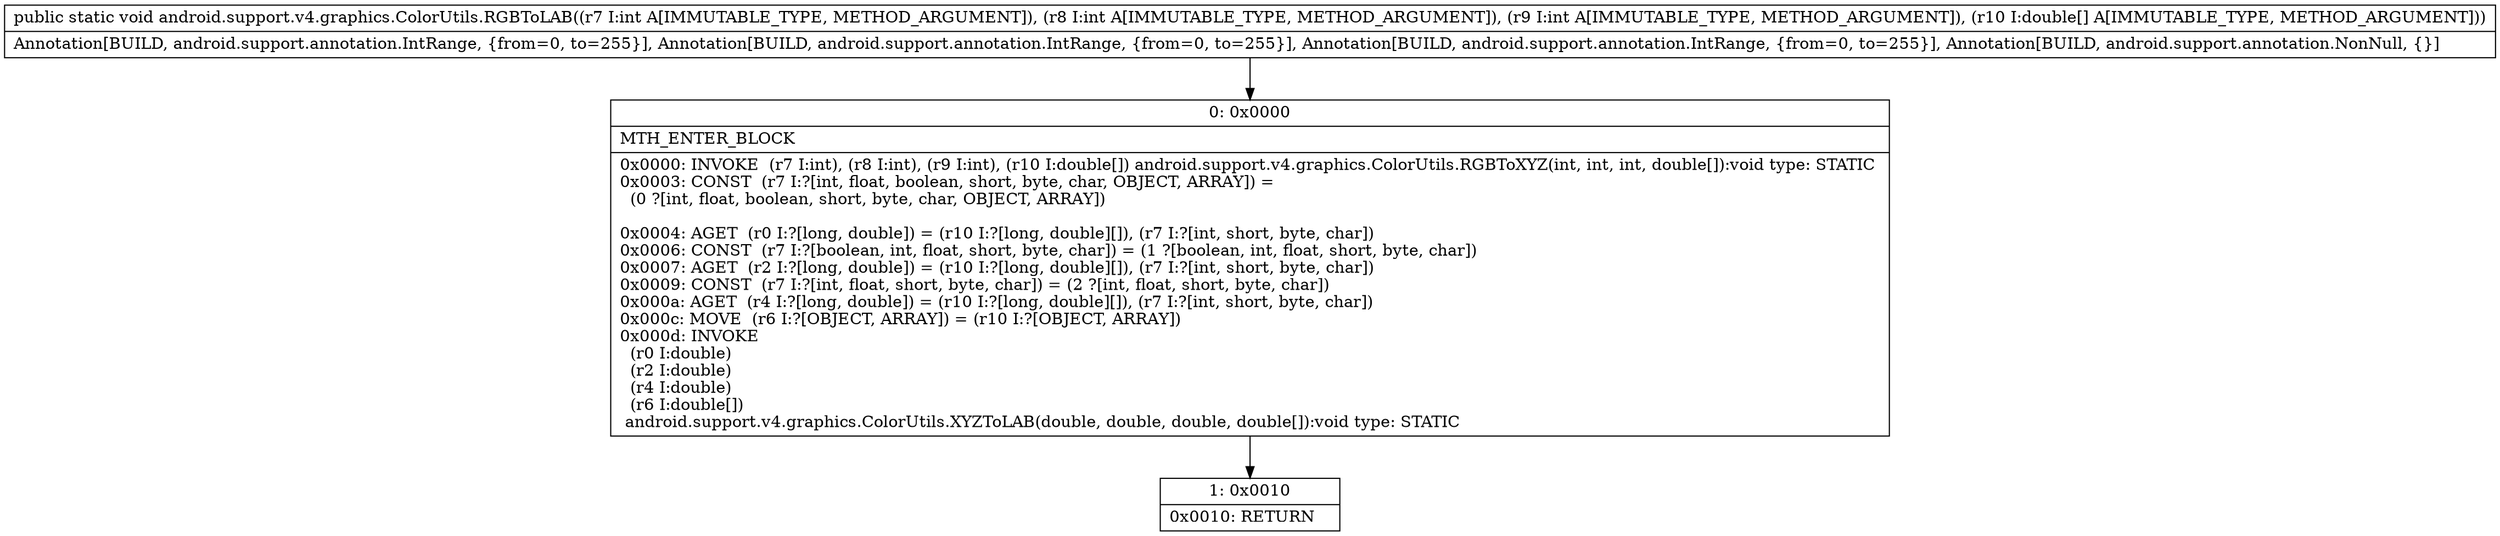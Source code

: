digraph "CFG forandroid.support.v4.graphics.ColorUtils.RGBToLAB(III[D)V" {
Node_0 [shape=record,label="{0\:\ 0x0000|MTH_ENTER_BLOCK\l|0x0000: INVOKE  (r7 I:int), (r8 I:int), (r9 I:int), (r10 I:double[]) android.support.v4.graphics.ColorUtils.RGBToXYZ(int, int, int, double[]):void type: STATIC \l0x0003: CONST  (r7 I:?[int, float, boolean, short, byte, char, OBJECT, ARRAY]) = \l  (0 ?[int, float, boolean, short, byte, char, OBJECT, ARRAY])\l \l0x0004: AGET  (r0 I:?[long, double]) = (r10 I:?[long, double][]), (r7 I:?[int, short, byte, char]) \l0x0006: CONST  (r7 I:?[boolean, int, float, short, byte, char]) = (1 ?[boolean, int, float, short, byte, char]) \l0x0007: AGET  (r2 I:?[long, double]) = (r10 I:?[long, double][]), (r7 I:?[int, short, byte, char]) \l0x0009: CONST  (r7 I:?[int, float, short, byte, char]) = (2 ?[int, float, short, byte, char]) \l0x000a: AGET  (r4 I:?[long, double]) = (r10 I:?[long, double][]), (r7 I:?[int, short, byte, char]) \l0x000c: MOVE  (r6 I:?[OBJECT, ARRAY]) = (r10 I:?[OBJECT, ARRAY]) \l0x000d: INVOKE  \l  (r0 I:double)\l  (r2 I:double)\l  (r4 I:double)\l  (r6 I:double[])\l android.support.v4.graphics.ColorUtils.XYZToLAB(double, double, double, double[]):void type: STATIC \l}"];
Node_1 [shape=record,label="{1\:\ 0x0010|0x0010: RETURN   \l}"];
MethodNode[shape=record,label="{public static void android.support.v4.graphics.ColorUtils.RGBToLAB((r7 I:int A[IMMUTABLE_TYPE, METHOD_ARGUMENT]), (r8 I:int A[IMMUTABLE_TYPE, METHOD_ARGUMENT]), (r9 I:int A[IMMUTABLE_TYPE, METHOD_ARGUMENT]), (r10 I:double[] A[IMMUTABLE_TYPE, METHOD_ARGUMENT]))  | Annotation[BUILD, android.support.annotation.IntRange, \{from=0, to=255\}], Annotation[BUILD, android.support.annotation.IntRange, \{from=0, to=255\}], Annotation[BUILD, android.support.annotation.IntRange, \{from=0, to=255\}], Annotation[BUILD, android.support.annotation.NonNull, \{\}]\l}"];
MethodNode -> Node_0;
Node_0 -> Node_1;
}

